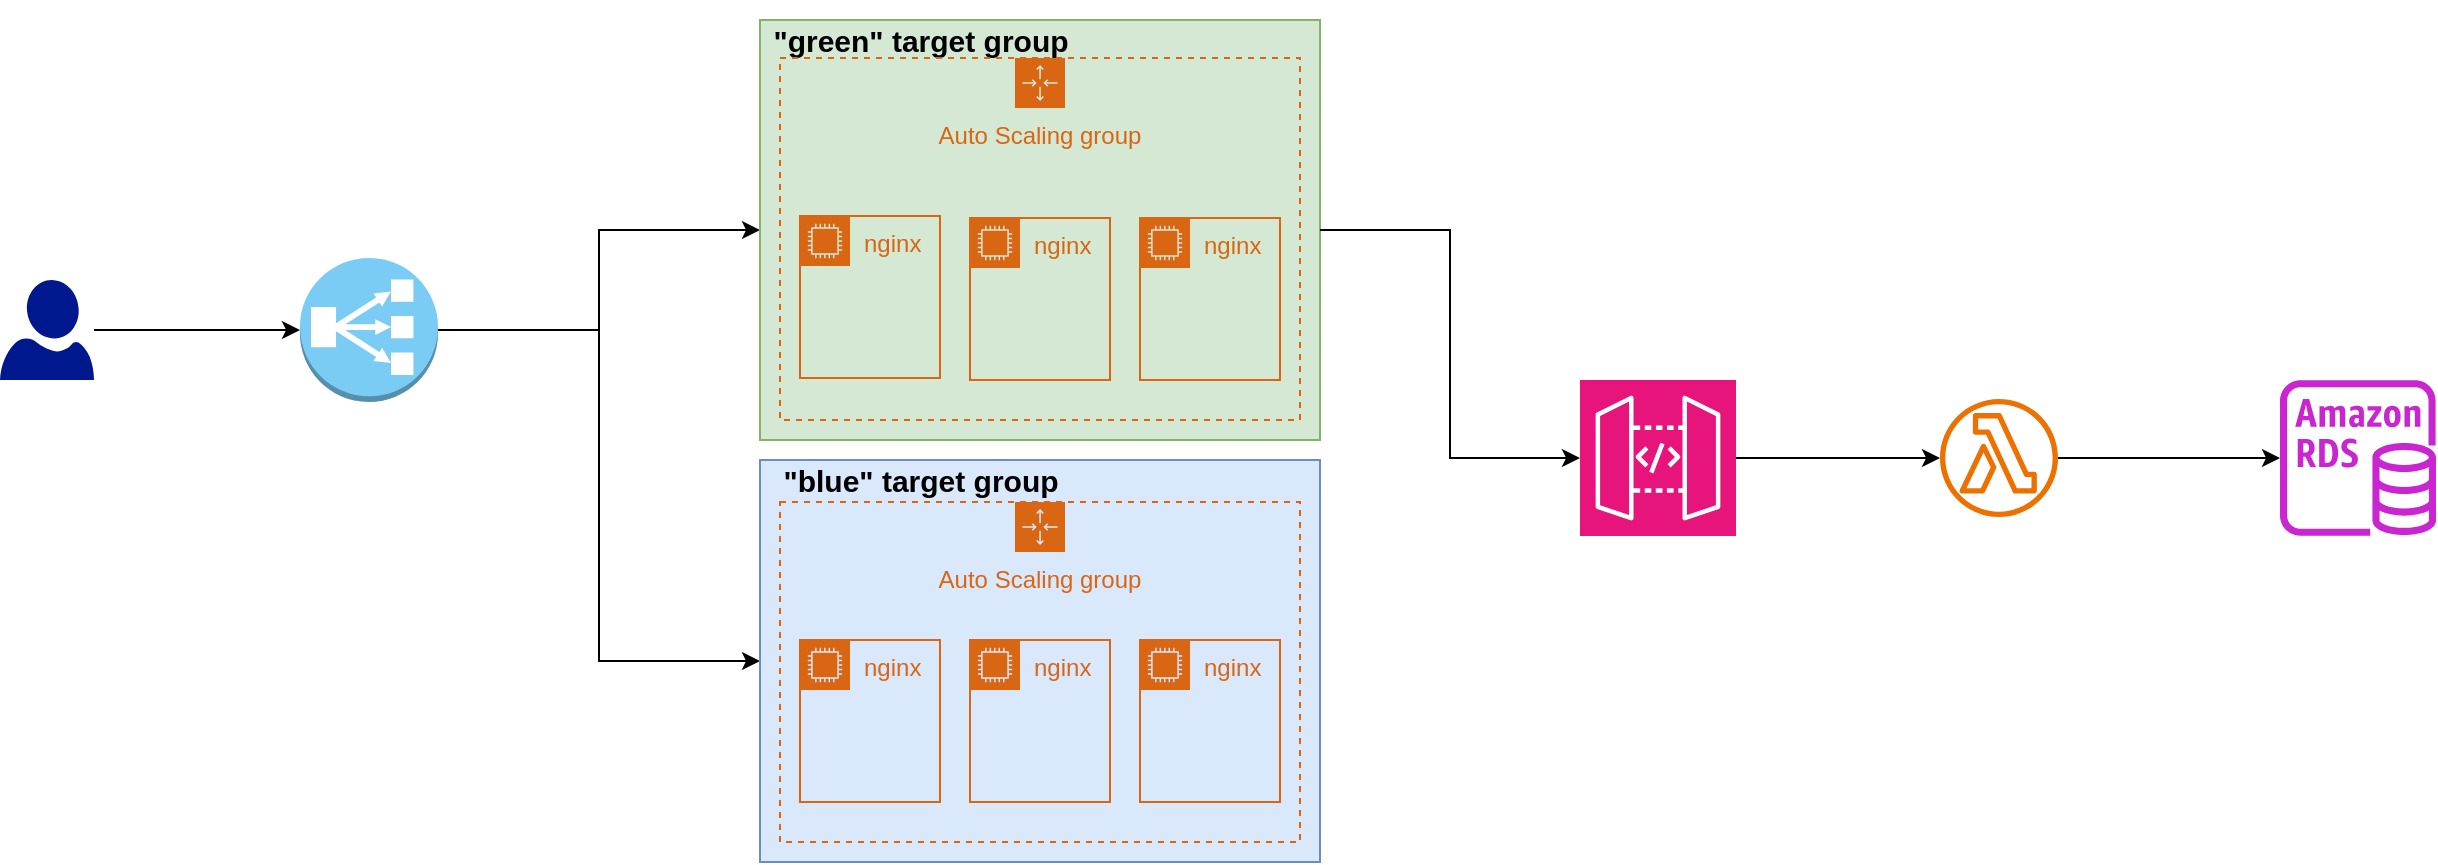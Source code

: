 <mxfile version="22.0.4" type="github">
  <diagram name="Page-1" id="sZqvYCTMjK3eDDxyS9h0">
    <mxGraphModel dx="1307" dy="783" grid="1" gridSize="10" guides="1" tooltips="1" connect="1" arrows="1" fold="1" page="1" pageScale="1" pageWidth="850" pageHeight="1100" math="0" shadow="0">
      <root>
        <mxCell id="0" />
        <mxCell id="1" parent="0" />
        <mxCell id="BlpGp2kamUYAcFGAES9f-1" value="" style="sketch=0;aspect=fixed;pointerEvents=1;shadow=0;dashed=0;html=1;strokeColor=none;labelPosition=center;verticalLabelPosition=bottom;verticalAlign=top;align=center;fillColor=#00188D;shape=mxgraph.azure.user" vertex="1" parent="1">
          <mxGeometry x="30" y="210" width="47" height="50" as="geometry" />
        </mxCell>
        <mxCell id="BlpGp2kamUYAcFGAES9f-6" style="edgeStyle=orthogonalEdgeStyle;rounded=0;orthogonalLoop=1;jettySize=auto;html=1;entryX=0;entryY=0.5;entryDx=0;entryDy=0;" edge="1" parent="1" source="BlpGp2kamUYAcFGAES9f-2" target="BlpGp2kamUYAcFGAES9f-5">
          <mxGeometry relative="1" as="geometry" />
        </mxCell>
        <mxCell id="BlpGp2kamUYAcFGAES9f-12" style="edgeStyle=orthogonalEdgeStyle;rounded=0;orthogonalLoop=1;jettySize=auto;html=1;entryX=0;entryY=0.5;entryDx=0;entryDy=0;" edge="1" parent="1" source="BlpGp2kamUYAcFGAES9f-2" target="BlpGp2kamUYAcFGAES9f-10">
          <mxGeometry relative="1" as="geometry">
            <mxPoint x="250" y="250" as="sourcePoint" />
          </mxGeometry>
        </mxCell>
        <mxCell id="BlpGp2kamUYAcFGAES9f-2" value="" style="outlineConnect=0;dashed=0;verticalLabelPosition=bottom;verticalAlign=top;align=center;html=1;shape=mxgraph.aws3.classic_load_balancer;fillColor=#7BCCF5;gradientColor=none;" vertex="1" parent="1">
          <mxGeometry x="180" y="199" width="69" height="72" as="geometry" />
        </mxCell>
        <mxCell id="BlpGp2kamUYAcFGAES9f-3" style="edgeStyle=orthogonalEdgeStyle;rounded=0;orthogonalLoop=1;jettySize=auto;html=1;entryX=0;entryY=0.5;entryDx=0;entryDy=0;entryPerimeter=0;" edge="1" parent="1" source="BlpGp2kamUYAcFGAES9f-1" target="BlpGp2kamUYAcFGAES9f-2">
          <mxGeometry relative="1" as="geometry" />
        </mxCell>
        <mxCell id="BlpGp2kamUYAcFGAES9f-5" value="&lt;p style=&quot;line-height: 90%;&quot;&gt;&lt;br&gt;&lt;/p&gt;" style="rounded=0;whiteSpace=wrap;html=1;fillColor=#d5e8d4;align=left;strokeColor=#82b366;" vertex="1" parent="1">
          <mxGeometry x="410" y="80" width="280" height="210" as="geometry" />
        </mxCell>
        <mxCell id="BlpGp2kamUYAcFGAES9f-7" value="&lt;font style=&quot;font-size: 15px;&quot;&gt;&quot;green&quot; target group&lt;/font&gt;" style="text;strokeColor=none;fillColor=none;html=1;fontSize=15;fontStyle=1;verticalAlign=middle;align=center;" vertex="1" parent="1">
          <mxGeometry x="440" y="70" width="100" height="40" as="geometry" />
        </mxCell>
        <mxCell id="BlpGp2kamUYAcFGAES9f-9" value="Auto Scaling group" style="points=[[0,0],[0.25,0],[0.5,0],[0.75,0],[1,0],[1,0.25],[1,0.5],[1,0.75],[1,1],[0.75,1],[0.5,1],[0.25,1],[0,1],[0,0.75],[0,0.5],[0,0.25]];outlineConnect=0;gradientColor=none;html=1;whiteSpace=wrap;fontSize=12;fontStyle=0;container=1;pointerEvents=0;collapsible=0;recursiveResize=0;shape=mxgraph.aws4.groupCenter;grIcon=mxgraph.aws4.group_auto_scaling_group;grStroke=1;strokeColor=#D86613;fillColor=none;verticalAlign=top;align=center;fontColor=#D86613;dashed=1;spacingTop=25;" vertex="1" parent="1">
          <mxGeometry x="420" y="99" width="260" height="181" as="geometry" />
        </mxCell>
        <mxCell id="BlpGp2kamUYAcFGAES9f-15" value="nginx" style="points=[[0,0],[0.25,0],[0.5,0],[0.75,0],[1,0],[1,0.25],[1,0.5],[1,0.75],[1,1],[0.75,1],[0.5,1],[0.25,1],[0,1],[0,0.75],[0,0.5],[0,0.25]];outlineConnect=0;gradientColor=none;html=1;whiteSpace=wrap;fontSize=12;fontStyle=0;container=1;pointerEvents=0;collapsible=0;recursiveResize=0;shape=mxgraph.aws4.group;grIcon=mxgraph.aws4.group_ec2_instance_contents;strokeColor=#D86613;fillColor=none;verticalAlign=top;align=left;spacingLeft=30;fontColor=#D86613;dashed=0;" vertex="1" parent="BlpGp2kamUYAcFGAES9f-9">
          <mxGeometry x="10" y="79" width="70" height="81" as="geometry" />
        </mxCell>
        <mxCell id="BlpGp2kamUYAcFGAES9f-16" value="" style="shape=image;html=1;verticalAlign=top;verticalLabelPosition=bottom;labelBackgroundColor=#ffffff;imageAspect=0;aspect=fixed;image=https://cdn0.iconfinder.com/data/icons/phosphor-thin-vol-1/256/angular-logo-thin-128.png" vertex="1" parent="BlpGp2kamUYAcFGAES9f-15">
          <mxGeometry x="17.5" y="31" width="35" height="35" as="geometry" />
        </mxCell>
        <mxCell id="BlpGp2kamUYAcFGAES9f-10" value="&lt;p style=&quot;line-height: 90%;&quot;&gt;&lt;br&gt;&lt;/p&gt;" style="rounded=0;whiteSpace=wrap;html=1;fillColor=#dae8fc;align=left;strokeColor=#6c8ebf;" vertex="1" parent="1">
          <mxGeometry x="410" y="300" width="280" height="201" as="geometry" />
        </mxCell>
        <mxCell id="BlpGp2kamUYAcFGAES9f-11" value="Auto Scaling group" style="points=[[0,0],[0.25,0],[0.5,0],[0.75,0],[1,0],[1,0.25],[1,0.5],[1,0.75],[1,1],[0.75,1],[0.5,1],[0.25,1],[0,1],[0,0.75],[0,0.5],[0,0.25]];outlineConnect=0;gradientColor=none;html=1;whiteSpace=wrap;fontSize=12;fontStyle=0;container=1;pointerEvents=0;collapsible=0;recursiveResize=0;shape=mxgraph.aws4.groupCenter;grIcon=mxgraph.aws4.group_auto_scaling_group;grStroke=1;strokeColor=#D86613;fillColor=none;verticalAlign=top;align=center;fontColor=#D86613;dashed=1;spacingTop=25;" vertex="1" parent="1">
          <mxGeometry x="420" y="321" width="260" height="170" as="geometry" />
        </mxCell>
        <mxCell id="BlpGp2kamUYAcFGAES9f-14" value="&lt;font style=&quot;font-size: 15px;&quot;&gt;&quot;blue&quot; target group&lt;/font&gt;" style="text;strokeColor=none;fillColor=none;html=1;fontSize=15;fontStyle=1;verticalAlign=middle;align=center;" vertex="1" parent="1">
          <mxGeometry x="440" y="290" width="100" height="40" as="geometry" />
        </mxCell>
        <mxCell id="BlpGp2kamUYAcFGAES9f-20" value="nginx" style="points=[[0,0],[0.25,0],[0.5,0],[0.75,0],[1,0],[1,0.25],[1,0.5],[1,0.75],[1,1],[0.75,1],[0.5,1],[0.25,1],[0,1],[0,0.75],[0,0.5],[0,0.25]];outlineConnect=0;gradientColor=none;html=1;whiteSpace=wrap;fontSize=12;fontStyle=0;container=1;pointerEvents=0;collapsible=0;recursiveResize=0;shape=mxgraph.aws4.group;grIcon=mxgraph.aws4.group_ec2_instance_contents;strokeColor=#D86613;fillColor=none;verticalAlign=top;align=left;spacingLeft=30;fontColor=#D86613;dashed=0;" vertex="1" parent="1">
          <mxGeometry x="515" y="179" width="70" height="81" as="geometry" />
        </mxCell>
        <mxCell id="BlpGp2kamUYAcFGAES9f-21" value="" style="shape=image;html=1;verticalAlign=top;verticalLabelPosition=bottom;labelBackgroundColor=#ffffff;imageAspect=0;aspect=fixed;image=https://cdn0.iconfinder.com/data/icons/phosphor-thin-vol-1/256/angular-logo-thin-128.png" vertex="1" parent="BlpGp2kamUYAcFGAES9f-20">
          <mxGeometry x="17.5" y="31" width="35" height="35" as="geometry" />
        </mxCell>
        <mxCell id="BlpGp2kamUYAcFGAES9f-22" value="nginx" style="points=[[0,0],[0.25,0],[0.5,0],[0.75,0],[1,0],[1,0.25],[1,0.5],[1,0.75],[1,1],[0.75,1],[0.5,1],[0.25,1],[0,1],[0,0.75],[0,0.5],[0,0.25]];outlineConnect=0;gradientColor=none;html=1;whiteSpace=wrap;fontSize=12;fontStyle=0;container=1;pointerEvents=0;collapsible=0;recursiveResize=0;shape=mxgraph.aws4.group;grIcon=mxgraph.aws4.group_ec2_instance_contents;strokeColor=#D86613;fillColor=none;verticalAlign=top;align=left;spacingLeft=30;fontColor=#D86613;dashed=0;" vertex="1" parent="1">
          <mxGeometry x="600" y="179" width="70" height="81" as="geometry" />
        </mxCell>
        <mxCell id="BlpGp2kamUYAcFGAES9f-23" value="" style="shape=image;html=1;verticalAlign=top;verticalLabelPosition=bottom;labelBackgroundColor=#ffffff;imageAspect=0;aspect=fixed;image=https://cdn0.iconfinder.com/data/icons/phosphor-thin-vol-1/256/angular-logo-thin-128.png" vertex="1" parent="BlpGp2kamUYAcFGAES9f-22">
          <mxGeometry x="17.5" y="31" width="35" height="35" as="geometry" />
        </mxCell>
        <mxCell id="BlpGp2kamUYAcFGAES9f-43" value="nginx" style="points=[[0,0],[0.25,0],[0.5,0],[0.75,0],[1,0],[1,0.25],[1,0.5],[1,0.75],[1,1],[0.75,1],[0.5,1],[0.25,1],[0,1],[0,0.75],[0,0.5],[0,0.25]];outlineConnect=0;gradientColor=none;html=1;whiteSpace=wrap;fontSize=12;fontStyle=0;container=1;pointerEvents=0;collapsible=0;recursiveResize=0;shape=mxgraph.aws4.group;grIcon=mxgraph.aws4.group_ec2_instance_contents;strokeColor=#D86613;fillColor=none;verticalAlign=top;align=left;spacingLeft=30;fontColor=#D86613;dashed=0;" vertex="1" parent="1">
          <mxGeometry x="430" y="390" width="70" height="81" as="geometry" />
        </mxCell>
        <mxCell id="BlpGp2kamUYAcFGAES9f-44" value="" style="shape=image;html=1;verticalAlign=top;verticalLabelPosition=bottom;labelBackgroundColor=#ffffff;imageAspect=0;aspect=fixed;image=https://cdn0.iconfinder.com/data/icons/phosphor-thin-vol-1/256/angular-logo-thin-128.png" vertex="1" parent="BlpGp2kamUYAcFGAES9f-43">
          <mxGeometry x="17.5" y="31" width="35" height="35" as="geometry" />
        </mxCell>
        <mxCell id="BlpGp2kamUYAcFGAES9f-45" value="nginx" style="points=[[0,0],[0.25,0],[0.5,0],[0.75,0],[1,0],[1,0.25],[1,0.5],[1,0.75],[1,1],[0.75,1],[0.5,1],[0.25,1],[0,1],[0,0.75],[0,0.5],[0,0.25]];outlineConnect=0;gradientColor=none;html=1;whiteSpace=wrap;fontSize=12;fontStyle=0;container=1;pointerEvents=0;collapsible=0;recursiveResize=0;shape=mxgraph.aws4.group;grIcon=mxgraph.aws4.group_ec2_instance_contents;strokeColor=#D86613;fillColor=none;verticalAlign=top;align=left;spacingLeft=30;fontColor=#D86613;dashed=0;" vertex="1" parent="1">
          <mxGeometry x="515" y="390" width="70" height="81" as="geometry" />
        </mxCell>
        <mxCell id="BlpGp2kamUYAcFGAES9f-46" value="" style="shape=image;html=1;verticalAlign=top;verticalLabelPosition=bottom;labelBackgroundColor=#ffffff;imageAspect=0;aspect=fixed;image=https://cdn0.iconfinder.com/data/icons/phosphor-thin-vol-1/256/angular-logo-thin-128.png" vertex="1" parent="BlpGp2kamUYAcFGAES9f-45">
          <mxGeometry x="17.5" y="31" width="35" height="35" as="geometry" />
        </mxCell>
        <mxCell id="BlpGp2kamUYAcFGAES9f-47" value="nginx" style="points=[[0,0],[0.25,0],[0.5,0],[0.75,0],[1,0],[1,0.25],[1,0.5],[1,0.75],[1,1],[0.75,1],[0.5,1],[0.25,1],[0,1],[0,0.75],[0,0.5],[0,0.25]];outlineConnect=0;gradientColor=none;html=1;whiteSpace=wrap;fontSize=12;fontStyle=0;container=1;pointerEvents=0;collapsible=0;recursiveResize=0;shape=mxgraph.aws4.group;grIcon=mxgraph.aws4.group_ec2_instance_contents;strokeColor=#D86613;fillColor=none;verticalAlign=top;align=left;spacingLeft=30;fontColor=#D86613;dashed=0;" vertex="1" parent="1">
          <mxGeometry x="600" y="390" width="70" height="81" as="geometry" />
        </mxCell>
        <mxCell id="BlpGp2kamUYAcFGAES9f-48" value="" style="shape=image;html=1;verticalAlign=top;verticalLabelPosition=bottom;labelBackgroundColor=#ffffff;imageAspect=0;aspect=fixed;image=https://cdn0.iconfinder.com/data/icons/phosphor-thin-vol-1/256/angular-logo-thin-128.png" vertex="1" parent="BlpGp2kamUYAcFGAES9f-47">
          <mxGeometry x="17.5" y="31" width="35" height="35" as="geometry" />
        </mxCell>
        <mxCell id="BlpGp2kamUYAcFGAES9f-57" style="edgeStyle=orthogonalEdgeStyle;rounded=0;orthogonalLoop=1;jettySize=auto;html=1;" edge="1" parent="1" source="BlpGp2kamUYAcFGAES9f-54" target="BlpGp2kamUYAcFGAES9f-56">
          <mxGeometry relative="1" as="geometry" />
        </mxCell>
        <mxCell id="BlpGp2kamUYAcFGAES9f-54" value="" style="sketch=0;points=[[0,0,0],[0.25,0,0],[0.5,0,0],[0.75,0,0],[1,0,0],[0,1,0],[0.25,1,0],[0.5,1,0],[0.75,1,0],[1,1,0],[0,0.25,0],[0,0.5,0],[0,0.75,0],[1,0.25,0],[1,0.5,0],[1,0.75,0]];outlineConnect=0;fontColor=#232F3E;fillColor=#E7157B;strokeColor=#ffffff;dashed=0;verticalLabelPosition=bottom;verticalAlign=top;align=center;html=1;fontSize=12;fontStyle=0;aspect=fixed;shape=mxgraph.aws4.resourceIcon;resIcon=mxgraph.aws4.api_gateway;" vertex="1" parent="1">
          <mxGeometry x="820" y="260" width="78" height="78" as="geometry" />
        </mxCell>
        <mxCell id="BlpGp2kamUYAcFGAES9f-55" style="edgeStyle=orthogonalEdgeStyle;rounded=0;orthogonalLoop=1;jettySize=auto;html=1;entryX=0;entryY=0.5;entryDx=0;entryDy=0;entryPerimeter=0;" edge="1" parent="1" source="BlpGp2kamUYAcFGAES9f-5" target="BlpGp2kamUYAcFGAES9f-54">
          <mxGeometry relative="1" as="geometry" />
        </mxCell>
        <mxCell id="BlpGp2kamUYAcFGAES9f-61" value="" style="edgeStyle=orthogonalEdgeStyle;rounded=0;orthogonalLoop=1;jettySize=auto;html=1;" edge="1" parent="1" source="BlpGp2kamUYAcFGAES9f-56" target="BlpGp2kamUYAcFGAES9f-59">
          <mxGeometry relative="1" as="geometry" />
        </mxCell>
        <mxCell id="BlpGp2kamUYAcFGAES9f-56" value="" style="sketch=0;outlineConnect=0;fontColor=#232F3E;gradientColor=none;fillColor=#ED7100;strokeColor=none;dashed=0;verticalLabelPosition=bottom;verticalAlign=top;align=center;html=1;fontSize=12;fontStyle=0;aspect=fixed;pointerEvents=1;shape=mxgraph.aws4.lambda_function;" vertex="1" parent="1">
          <mxGeometry x="1000" y="269.5" width="59" height="59" as="geometry" />
        </mxCell>
        <mxCell id="BlpGp2kamUYAcFGAES9f-59" value="" style="sketch=0;outlineConnect=0;fontColor=#232F3E;gradientColor=none;fillColor=#C925D1;strokeColor=none;dashed=0;verticalLabelPosition=bottom;verticalAlign=top;align=center;html=1;fontSize=12;fontStyle=0;aspect=fixed;pointerEvents=1;shape=mxgraph.aws4.rds_instance;" vertex="1" parent="1">
          <mxGeometry x="1170" y="260" width="78" height="78" as="geometry" />
        </mxCell>
      </root>
    </mxGraphModel>
  </diagram>
</mxfile>
